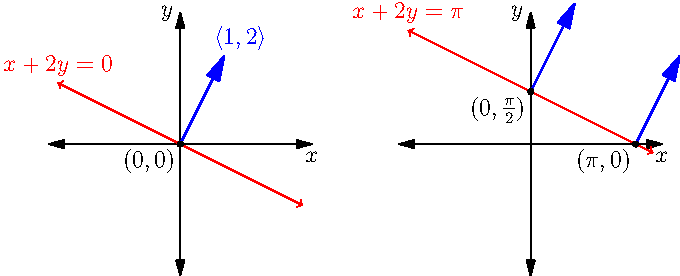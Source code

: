size(12cm);

picture left;
picture right;

draw(left, (-3,0)--(3,0), Arrows);
draw(left, (0,-3)--(0,3), Arrows);
label(left, "$x$", (3,0), dir(-90));
label(left, "$y$", (0,3), dir(180));
draw(left, (0,0)--(1,2), blue+0.8, EndArrow);
label(left, "$\langle 1,2 \rangle$", (1,2), dir((1,2)), blue);
draw(left, (-2.8,1.4)--(2.8,-1.4), red, Arrows(TeXHead));
label(left, "$x+2y=0$", (-2.8,1.4), dir(90), red);
dot(left, "$(0,0)$", (0,0), dir(225));

// psst it's not to scale don't tell anyone
draw(right, (-3,0)--(3,0), Arrows);
draw(right, (0,-3)--(0,3), Arrows);
label(right, "$x$", (3,0), dir(-90));
label(right, "$y$", (0,3), dir(180));
draw(right, (0,1.2)--(1,3.2), blue+0.8, EndArrow);
draw(right, (2.4,0)--(3.4,2), blue+0.8, EndArrow);
draw(right, (-2.8,2.6)--(2.8,-0.2), red, Arrows(TeXHead));
label(right, "$x+2y=\pi$", (-2.8,2.6), dir(90), red);
dot(right, "$(0,\frac{\pi}{2})$", (0,1.2), dir(225));
dot(right, "$(\pi,0)$", (2.4,0), dir(225));

add(left);
add(shift(8,0)*right);
